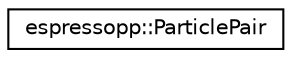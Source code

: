 digraph G
{
  edge [fontname="Helvetica",fontsize="10",labelfontname="Helvetica",labelfontsize="10"];
  node [fontname="Helvetica",fontsize="10",shape=record];
  rankdir="LR";
  Node1 [label="espressopp::ParticlePair",height=0.2,width=0.4,color="black", fillcolor="white", style="filled",URL="$classespressopp_1_1ParticlePair.html"];
}
